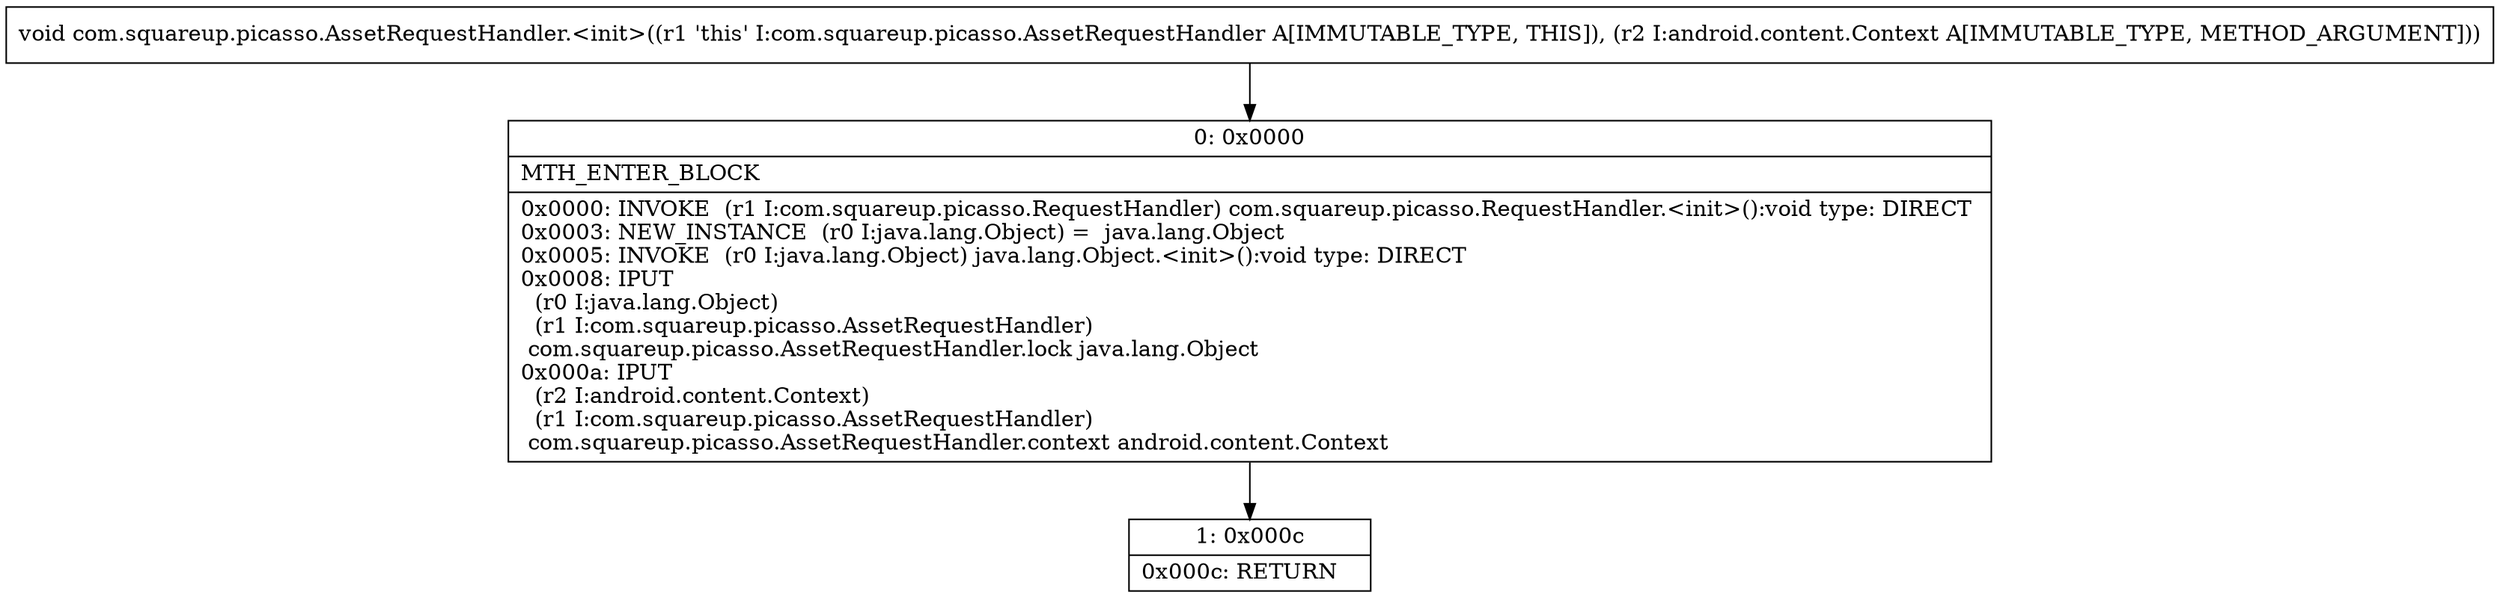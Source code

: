 digraph "CFG forcom.squareup.picasso.AssetRequestHandler.\<init\>(Landroid\/content\/Context;)V" {
Node_0 [shape=record,label="{0\:\ 0x0000|MTH_ENTER_BLOCK\l|0x0000: INVOKE  (r1 I:com.squareup.picasso.RequestHandler) com.squareup.picasso.RequestHandler.\<init\>():void type: DIRECT \l0x0003: NEW_INSTANCE  (r0 I:java.lang.Object) =  java.lang.Object \l0x0005: INVOKE  (r0 I:java.lang.Object) java.lang.Object.\<init\>():void type: DIRECT \l0x0008: IPUT  \l  (r0 I:java.lang.Object)\l  (r1 I:com.squareup.picasso.AssetRequestHandler)\l com.squareup.picasso.AssetRequestHandler.lock java.lang.Object \l0x000a: IPUT  \l  (r2 I:android.content.Context)\l  (r1 I:com.squareup.picasso.AssetRequestHandler)\l com.squareup.picasso.AssetRequestHandler.context android.content.Context \l}"];
Node_1 [shape=record,label="{1\:\ 0x000c|0x000c: RETURN   \l}"];
MethodNode[shape=record,label="{void com.squareup.picasso.AssetRequestHandler.\<init\>((r1 'this' I:com.squareup.picasso.AssetRequestHandler A[IMMUTABLE_TYPE, THIS]), (r2 I:android.content.Context A[IMMUTABLE_TYPE, METHOD_ARGUMENT])) }"];
MethodNode -> Node_0;
Node_0 -> Node_1;
}

